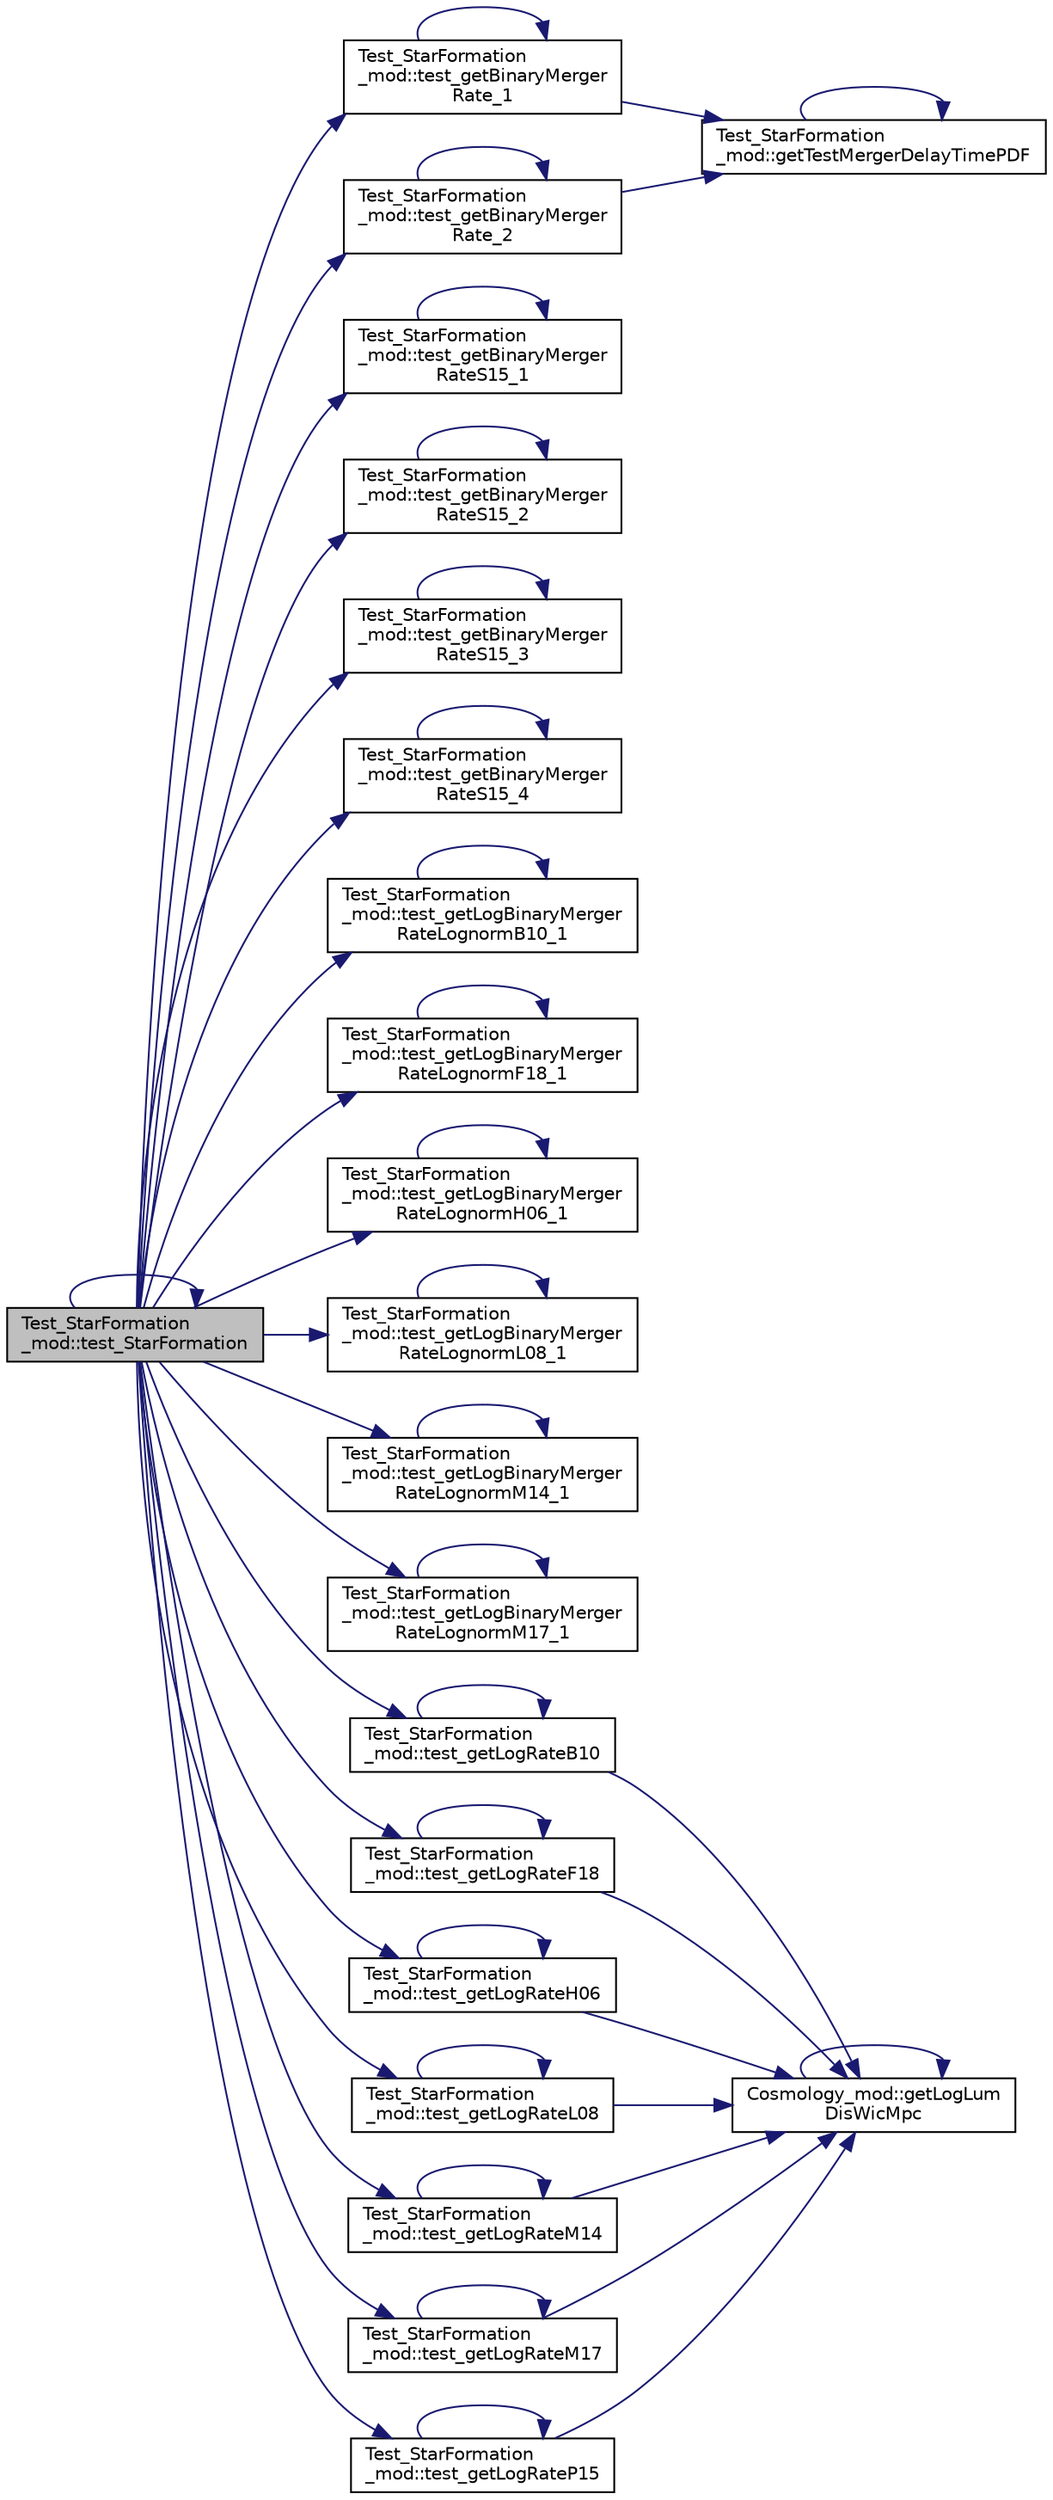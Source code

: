 digraph "Test_StarFormation_mod::test_StarFormation"
{
 // LATEX_PDF_SIZE
  edge [fontname="Helvetica",fontsize="10",labelfontname="Helvetica",labelfontsize="10"];
  node [fontname="Helvetica",fontsize="10",shape=record];
  rankdir="LR";
  Node1 [label="Test_StarFormation\l_mod::test_StarFormation",height=0.2,width=0.4,color="black", fillcolor="grey75", style="filled", fontcolor="black",tooltip=" "];
  Node1 -> Node2 [color="midnightblue",fontsize="10",style="solid",fontname="Helvetica"];
  Node2 [label="Test_StarFormation\l_mod::test_getBinaryMerger\lRate_1",height=0.2,width=0.4,color="black", fillcolor="white", style="filled",URL="$namespaceTest__StarFormation__mod.html#a3173b62cbfc043e4ba766e44c3372925",tooltip=" "];
  Node2 -> Node3 [color="midnightblue",fontsize="10",style="solid",fontname="Helvetica"];
  Node3 [label="Test_StarFormation\l_mod::getTestMergerDelayTimePDF",height=0.2,width=0.4,color="black", fillcolor="white", style="filled",URL="$namespaceTest__StarFormation__mod.html#a9f6275dc79829b6d28ef55bf7d430cb6",tooltip=" "];
  Node3 -> Node3 [color="midnightblue",fontsize="10",style="solid",fontname="Helvetica"];
  Node2 -> Node2 [color="midnightblue",fontsize="10",style="solid",fontname="Helvetica"];
  Node1 -> Node4 [color="midnightblue",fontsize="10",style="solid",fontname="Helvetica"];
  Node4 [label="Test_StarFormation\l_mod::test_getBinaryMerger\lRate_2",height=0.2,width=0.4,color="black", fillcolor="white", style="filled",URL="$namespaceTest__StarFormation__mod.html#af96abc17b326f786abbf8321b37c280b",tooltip=" "];
  Node4 -> Node3 [color="midnightblue",fontsize="10",style="solid",fontname="Helvetica"];
  Node4 -> Node4 [color="midnightblue",fontsize="10",style="solid",fontname="Helvetica"];
  Node1 -> Node5 [color="midnightblue",fontsize="10",style="solid",fontname="Helvetica"];
  Node5 [label="Test_StarFormation\l_mod::test_getBinaryMerger\lRateS15_1",height=0.2,width=0.4,color="black", fillcolor="white", style="filled",URL="$namespaceTest__StarFormation__mod.html#ad3703cefa4c2acd10d69445e369b888f",tooltip=" "];
  Node5 -> Node5 [color="midnightblue",fontsize="10",style="solid",fontname="Helvetica"];
  Node1 -> Node6 [color="midnightblue",fontsize="10",style="solid",fontname="Helvetica"];
  Node6 [label="Test_StarFormation\l_mod::test_getBinaryMerger\lRateS15_2",height=0.2,width=0.4,color="black", fillcolor="white", style="filled",URL="$namespaceTest__StarFormation__mod.html#a106560a244f59232a8b94fca94686263",tooltip=" "];
  Node6 -> Node6 [color="midnightblue",fontsize="10",style="solid",fontname="Helvetica"];
  Node1 -> Node7 [color="midnightblue",fontsize="10",style="solid",fontname="Helvetica"];
  Node7 [label="Test_StarFormation\l_mod::test_getBinaryMerger\lRateS15_3",height=0.2,width=0.4,color="black", fillcolor="white", style="filled",URL="$namespaceTest__StarFormation__mod.html#a7a4da660996c9ab40d16b9fe20d5f8cb",tooltip=" "];
  Node7 -> Node7 [color="midnightblue",fontsize="10",style="solid",fontname="Helvetica"];
  Node1 -> Node8 [color="midnightblue",fontsize="10",style="solid",fontname="Helvetica"];
  Node8 [label="Test_StarFormation\l_mod::test_getBinaryMerger\lRateS15_4",height=0.2,width=0.4,color="black", fillcolor="white", style="filled",URL="$namespaceTest__StarFormation__mod.html#ac7f1223e6efcb2b71aaa20d836daeeb1",tooltip=" "];
  Node8 -> Node8 [color="midnightblue",fontsize="10",style="solid",fontname="Helvetica"];
  Node1 -> Node9 [color="midnightblue",fontsize="10",style="solid",fontname="Helvetica"];
  Node9 [label="Test_StarFormation\l_mod::test_getLogBinaryMerger\lRateLognormB10_1",height=0.2,width=0.4,color="black", fillcolor="white", style="filled",URL="$namespaceTest__StarFormation__mod.html#ae2e69cf638c3d23619b16122b8cf63ff",tooltip=" "];
  Node9 -> Node9 [color="midnightblue",fontsize="10",style="solid",fontname="Helvetica"];
  Node1 -> Node10 [color="midnightblue",fontsize="10",style="solid",fontname="Helvetica"];
  Node10 [label="Test_StarFormation\l_mod::test_getLogBinaryMerger\lRateLognormF18_1",height=0.2,width=0.4,color="black", fillcolor="white", style="filled",URL="$namespaceTest__StarFormation__mod.html#ade0c42f5cf7c87a795ad66e29735d635",tooltip=" "];
  Node10 -> Node10 [color="midnightblue",fontsize="10",style="solid",fontname="Helvetica"];
  Node1 -> Node11 [color="midnightblue",fontsize="10",style="solid",fontname="Helvetica"];
  Node11 [label="Test_StarFormation\l_mod::test_getLogBinaryMerger\lRateLognormH06_1",height=0.2,width=0.4,color="black", fillcolor="white", style="filled",URL="$namespaceTest__StarFormation__mod.html#a0042a404e5811d02b73ce1564e928942",tooltip=" "];
  Node11 -> Node11 [color="midnightblue",fontsize="10",style="solid",fontname="Helvetica"];
  Node1 -> Node12 [color="midnightblue",fontsize="10",style="solid",fontname="Helvetica"];
  Node12 [label="Test_StarFormation\l_mod::test_getLogBinaryMerger\lRateLognormL08_1",height=0.2,width=0.4,color="black", fillcolor="white", style="filled",URL="$namespaceTest__StarFormation__mod.html#a5ae5ecfcecff2fdaa20507c026b3abd6",tooltip=" "];
  Node12 -> Node12 [color="midnightblue",fontsize="10",style="solid",fontname="Helvetica"];
  Node1 -> Node13 [color="midnightblue",fontsize="10",style="solid",fontname="Helvetica"];
  Node13 [label="Test_StarFormation\l_mod::test_getLogBinaryMerger\lRateLognormM14_1",height=0.2,width=0.4,color="black", fillcolor="white", style="filled",URL="$namespaceTest__StarFormation__mod.html#a1c92244a6bbc375b2c1c3ebc8f28d18d",tooltip=" "];
  Node13 -> Node13 [color="midnightblue",fontsize="10",style="solid",fontname="Helvetica"];
  Node1 -> Node14 [color="midnightblue",fontsize="10",style="solid",fontname="Helvetica"];
  Node14 [label="Test_StarFormation\l_mod::test_getLogBinaryMerger\lRateLognormM17_1",height=0.2,width=0.4,color="black", fillcolor="white", style="filled",URL="$namespaceTest__StarFormation__mod.html#ad17a49495587ad66fff0afe9e0e0164b",tooltip=" "];
  Node14 -> Node14 [color="midnightblue",fontsize="10",style="solid",fontname="Helvetica"];
  Node1 -> Node15 [color="midnightblue",fontsize="10",style="solid",fontname="Helvetica"];
  Node15 [label="Test_StarFormation\l_mod::test_getLogRateB10",height=0.2,width=0.4,color="black", fillcolor="white", style="filled",URL="$namespaceTest__StarFormation__mod.html#a26a2d06cc4035bbc1b4a85773100b7f0",tooltip=" "];
  Node15 -> Node16 [color="midnightblue",fontsize="10",style="solid",fontname="Helvetica"];
  Node16 [label="Cosmology_mod::getLogLum\lDisWicMpc",height=0.2,width=0.4,color="black", fillcolor="white", style="filled",URL="$namespaceCosmology__mod.html#a5c951d7a02ae5a66a5ead8cecbef2300",tooltip="Return the approximate logarithm of the cosmological luminosity distance in units of MPc."];
  Node16 -> Node16 [color="midnightblue",fontsize="10",style="solid",fontname="Helvetica"];
  Node15 -> Node15 [color="midnightblue",fontsize="10",style="solid",fontname="Helvetica"];
  Node1 -> Node17 [color="midnightblue",fontsize="10",style="solid",fontname="Helvetica"];
  Node17 [label="Test_StarFormation\l_mod::test_getLogRateF18",height=0.2,width=0.4,color="black", fillcolor="white", style="filled",URL="$namespaceTest__StarFormation__mod.html#a26a86b598e903a91c9540c6efd6d9c07",tooltip=" "];
  Node17 -> Node16 [color="midnightblue",fontsize="10",style="solid",fontname="Helvetica"];
  Node17 -> Node17 [color="midnightblue",fontsize="10",style="solid",fontname="Helvetica"];
  Node1 -> Node18 [color="midnightblue",fontsize="10",style="solid",fontname="Helvetica"];
  Node18 [label="Test_StarFormation\l_mod::test_getLogRateH06",height=0.2,width=0.4,color="black", fillcolor="white", style="filled",URL="$namespaceTest__StarFormation__mod.html#a30243958c525a621ab54c4b18dd2a64c",tooltip=" "];
  Node18 -> Node16 [color="midnightblue",fontsize="10",style="solid",fontname="Helvetica"];
  Node18 -> Node18 [color="midnightblue",fontsize="10",style="solid",fontname="Helvetica"];
  Node1 -> Node19 [color="midnightblue",fontsize="10",style="solid",fontname="Helvetica"];
  Node19 [label="Test_StarFormation\l_mod::test_getLogRateL08",height=0.2,width=0.4,color="black", fillcolor="white", style="filled",URL="$namespaceTest__StarFormation__mod.html#a3da49fa91011b1de832639f10ea77c5e",tooltip=" "];
  Node19 -> Node16 [color="midnightblue",fontsize="10",style="solid",fontname="Helvetica"];
  Node19 -> Node19 [color="midnightblue",fontsize="10",style="solid",fontname="Helvetica"];
  Node1 -> Node20 [color="midnightblue",fontsize="10",style="solid",fontname="Helvetica"];
  Node20 [label="Test_StarFormation\l_mod::test_getLogRateM14",height=0.2,width=0.4,color="black", fillcolor="white", style="filled",URL="$namespaceTest__StarFormation__mod.html#adaaf7bf4185649c61bf254b993db37da",tooltip=" "];
  Node20 -> Node16 [color="midnightblue",fontsize="10",style="solid",fontname="Helvetica"];
  Node20 -> Node20 [color="midnightblue",fontsize="10",style="solid",fontname="Helvetica"];
  Node1 -> Node21 [color="midnightblue",fontsize="10",style="solid",fontname="Helvetica"];
  Node21 [label="Test_StarFormation\l_mod::test_getLogRateM17",height=0.2,width=0.4,color="black", fillcolor="white", style="filled",URL="$namespaceTest__StarFormation__mod.html#a6c6ef41fe30973fdd75addfe07eb539b",tooltip=" "];
  Node21 -> Node16 [color="midnightblue",fontsize="10",style="solid",fontname="Helvetica"];
  Node21 -> Node21 [color="midnightblue",fontsize="10",style="solid",fontname="Helvetica"];
  Node1 -> Node22 [color="midnightblue",fontsize="10",style="solid",fontname="Helvetica"];
  Node22 [label="Test_StarFormation\l_mod::test_getLogRateP15",height=0.2,width=0.4,color="black", fillcolor="white", style="filled",URL="$namespaceTest__StarFormation__mod.html#a1f140aa1c516bcd638d6c40ad3fb7d38",tooltip=" "];
  Node22 -> Node16 [color="midnightblue",fontsize="10",style="solid",fontname="Helvetica"];
  Node22 -> Node22 [color="midnightblue",fontsize="10",style="solid",fontname="Helvetica"];
  Node1 -> Node1 [color="midnightblue",fontsize="10",style="solid",fontname="Helvetica"];
}
